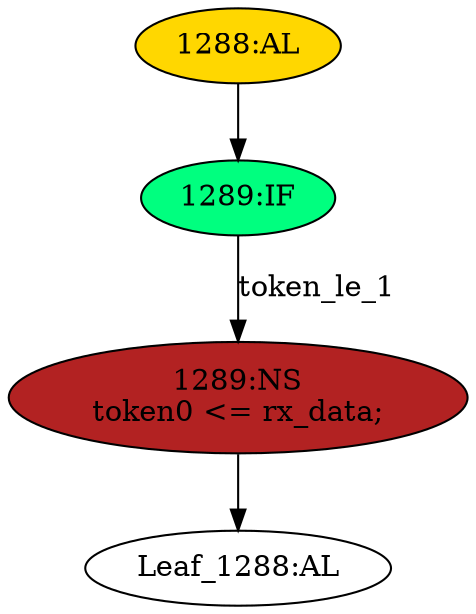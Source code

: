 strict digraph "" {
	node [label="\N"];
	"1289:IF"	 [ast="<pyverilog.vparser.ast.IfStatement object at 0x7f0647e574d0>",
		fillcolor=springgreen,
		label="1289:IF",
		statements="[]",
		style=filled,
		typ=IfStatement];
	"1289:NS"	 [ast="<pyverilog.vparser.ast.NonblockingSubstitution object at 0x7f0647e572d0>",
		fillcolor=firebrick,
		label="1289:NS
token0 <= rx_data;",
		statements="[<pyverilog.vparser.ast.NonblockingSubstitution object at 0x7f0647e572d0>]",
		style=filled,
		typ=NonblockingSubstitution];
	"1289:IF" -> "1289:NS"	 [cond="['token_le_1']",
		label=token_le_1,
		lineno=1289];
	"Leaf_1288:AL"	 [def_var="['token0']",
		label="Leaf_1288:AL"];
	"1289:NS" -> "Leaf_1288:AL"	 [cond="[]",
		lineno=None];
	"1288:AL"	 [ast="<pyverilog.vparser.ast.Always object at 0x7f0647e575d0>",
		clk_sens=True,
		fillcolor=gold,
		label="1288:AL",
		sens="['clk']",
		statements="[]",
		style=filled,
		typ=Always,
		use_var="['token_le_1', 'rx_data']"];
	"1288:AL" -> "1289:IF"	 [cond="[]",
		lineno=None];
}
